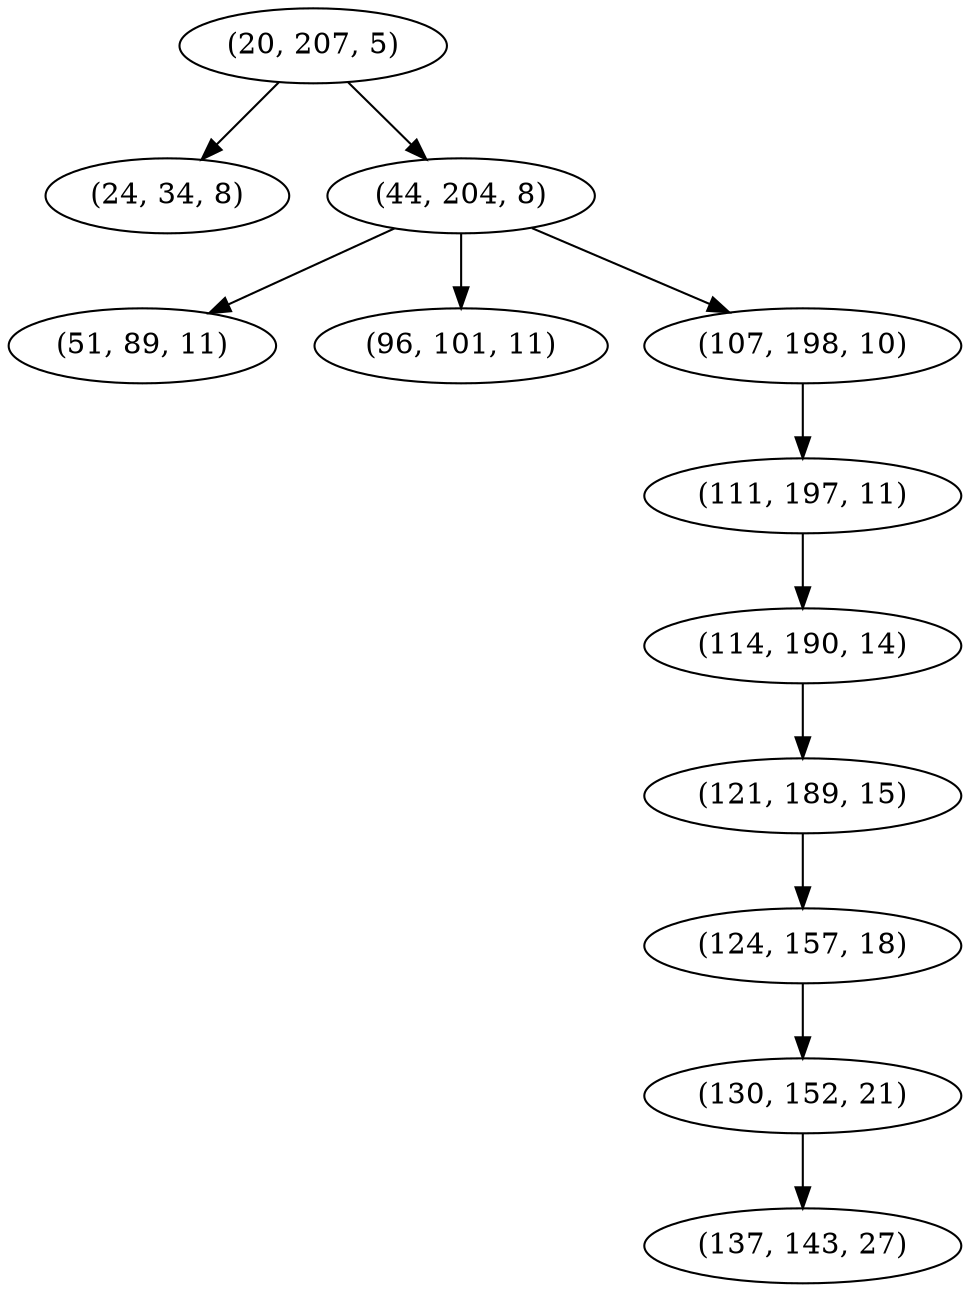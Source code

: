 digraph tree {
    "(20, 207, 5)";
    "(24, 34, 8)";
    "(44, 204, 8)";
    "(51, 89, 11)";
    "(96, 101, 11)";
    "(107, 198, 10)";
    "(111, 197, 11)";
    "(114, 190, 14)";
    "(121, 189, 15)";
    "(124, 157, 18)";
    "(130, 152, 21)";
    "(137, 143, 27)";
    "(20, 207, 5)" -> "(24, 34, 8)";
    "(20, 207, 5)" -> "(44, 204, 8)";
    "(44, 204, 8)" -> "(51, 89, 11)";
    "(44, 204, 8)" -> "(96, 101, 11)";
    "(44, 204, 8)" -> "(107, 198, 10)";
    "(107, 198, 10)" -> "(111, 197, 11)";
    "(111, 197, 11)" -> "(114, 190, 14)";
    "(114, 190, 14)" -> "(121, 189, 15)";
    "(121, 189, 15)" -> "(124, 157, 18)";
    "(124, 157, 18)" -> "(130, 152, 21)";
    "(130, 152, 21)" -> "(137, 143, 27)";
}
